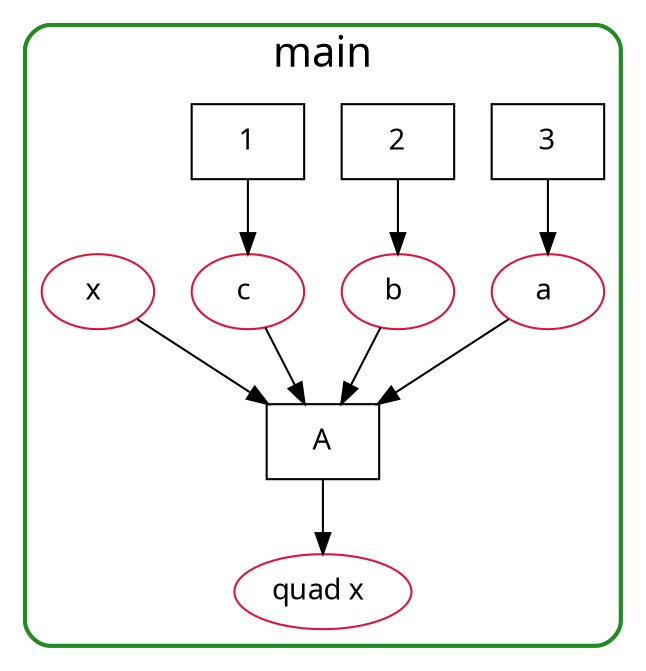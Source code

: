 strict digraph "" {
	graph [dpi=227,
		fontname=Menlo,
		fontsize=20,
		rankdir=TB
	];
	node [fontname=Menlo,
		label="\N"
	];
	subgraph "cluster_Function::sys::literal_direct_assg::main::0" {
		graph [color=forestgreen,
			label=main,
			rankdir=TB,
			style="bold, rounded"
		];
		"Function::sys::literal_direct_assg.main::@literal::0"	[label=3,
			padding=10,
			shape=rectangle];
		"Variable::sys::literal_direct_assg.main::a::-1"	[color=crimson,
			fillcolor=white,
			fontcolor=black,
			label="a ",
			padding=15];
		"Function::sys::literal_direct_assg.main::@literal::1"	[label=2,
			padding=10,
			shape=rectangle];
		"Variable::sys::literal_direct_assg.main::b::-1"	[color=crimson,
			fillcolor=white,
			fontcolor=black,
			label="b ",
			padding=15];
		"Function::sys::literal_direct_assg.main::@literal::2"	[label=1,
			padding=10,
			shape=rectangle];
		"Variable::sys::literal_direct_assg.main::c::-1"	[color=crimson,
			fillcolor=white,
			fontcolor=black,
			label="c ",
			padding=15];
		"Function::sys::literal_direct_assg.main::assign.quad_x::-1"	[label=A,
			padding=10,
			shape=rectangle];
		"Variable::sys::literal_direct_assg.main::x::-1"	[color=crimson,
			fillcolor=white,
			fontcolor=black,
			label="x ",
			padding=15];
		"Variable::sys::literal_direct_assg.main::quad_x::-1"	[color=crimson,
			fillcolor=white,
			fontcolor=black,
			label="quad x ",
			padding=15];
	}
	"Function::sys::literal_direct_assg.main::@literal::0" -> "Variable::sys::literal_direct_assg.main::a::-1";
	"Variable::sys::literal_direct_assg.main::a::-1" -> "Function::sys::literal_direct_assg.main::assign.quad_x::-1";
	"Function::sys::literal_direct_assg.main::@literal::1" -> "Variable::sys::literal_direct_assg.main::b::-1";
	"Variable::sys::literal_direct_assg.main::b::-1" -> "Function::sys::literal_direct_assg.main::assign.quad_x::-1";
	"Function::sys::literal_direct_assg.main::@literal::2" -> "Variable::sys::literal_direct_assg.main::c::-1";
	"Variable::sys::literal_direct_assg.main::c::-1" -> "Function::sys::literal_direct_assg.main::assign.quad_x::-1";
	"Function::sys::literal_direct_assg.main::assign.quad_x::-1" -> "Variable::sys::literal_direct_assg.main::quad_x::-1";
	"Variable::sys::literal_direct_assg.main::x::-1" -> "Function::sys::literal_direct_assg.main::assign.quad_x::-1";
}
